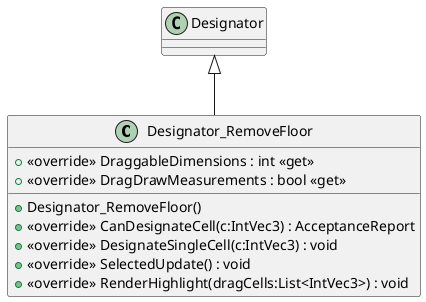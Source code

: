 @startuml
class Designator_RemoveFloor {
    + <<override>> DraggableDimensions : int <<get>>
    + <<override>> DragDrawMeasurements : bool <<get>>
    + Designator_RemoveFloor()
    + <<override>> CanDesignateCell(c:IntVec3) : AcceptanceReport
    + <<override>> DesignateSingleCell(c:IntVec3) : void
    + <<override>> SelectedUpdate() : void
    + <<override>> RenderHighlight(dragCells:List<IntVec3>) : void
}
Designator <|-- Designator_RemoveFloor
@enduml
